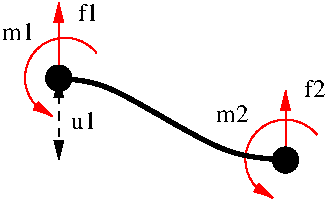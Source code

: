 #FIG 3.2  Produced by xfig version 3.2.5b
Landscape
Center
Metric
A4      
100.00
Single
-2
1200 2
5 1 0 1 4 4 60 -1 -1 4.000 0 1 1 0 495.232 537.912 720 360 315 315 405 810
	1 1 1.00 60.00 120.00
5 1 0 1 4 4 60 -1 -1 4.000 0 1 1 0 2070.232 1122.912 2295 945 1890 900 1980 1395
	1 1 1.00 60.00 120.00
1 3 0 1 0 4 60 -1 0 4.000 1 0.0000 2070 1125 90 90 2070 1125 2160 1125
1 3 0 1 0 4 60 -1 0 4.000 1 0.0000 450 540 90 90 450 540 540 540
2 1 0 1 4 4 70 -1 41 0.000 0 0 -1 1 0 2
	1 1 1.00 60.00 120.00
	 450 540 450 0
2 1 0 1 4 4 70 -1 41 0.000 0 0 -1 1 0 2
	1 1 1.00 60.00 120.00
	 2070 1125 2070 630
2 1 1 1 0 4 40 -1 -1 4.000 0 0 -1 1 1 2
	1 1 1.00 60.00 120.00
	1 1 1.00 60.00 120.00
	 450 540 450 1125
3 0 0 3 0 0 60 -1 -1 0.000 0 0 0 4
	 450 540 765 540 1665 1125 2070 1125
	 0.000 1.000 1.000 0.000
4 0 0 70 -1 0 12 0.0000 4 135 210 540 900 u1\001
4 0 0 70 -1 0 12 0.0000 4 135 255 45 270 m1\001
4 0 0 70 -1 0 12 0.0000 4 135 165 585 135 f1\001
4 0 0 70 -1 0 12 0.0000 4 135 255 1575 855 m2\001
4 0 0 50 -1 0 12 0.0000 4 135 165 2205 675 f2\001
